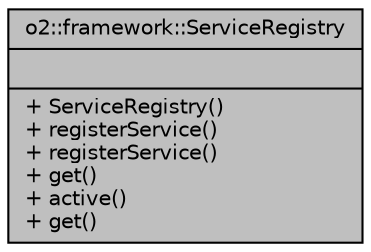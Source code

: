 digraph "o2::framework::ServiceRegistry"
{
 // INTERACTIVE_SVG=YES
  bgcolor="transparent";
  edge [fontname="Helvetica",fontsize="10",labelfontname="Helvetica",labelfontsize="10"];
  node [fontname="Helvetica",fontsize="10",shape=record];
  Node1 [label="{o2::framework::ServiceRegistry\n||+ ServiceRegistry()\l+ registerService()\l+ registerService()\l+ get()\l+ active()\l+ get()\l}",height=0.2,width=0.4,color="black", fillcolor="grey75", style="filled", fontcolor="black"];
}
